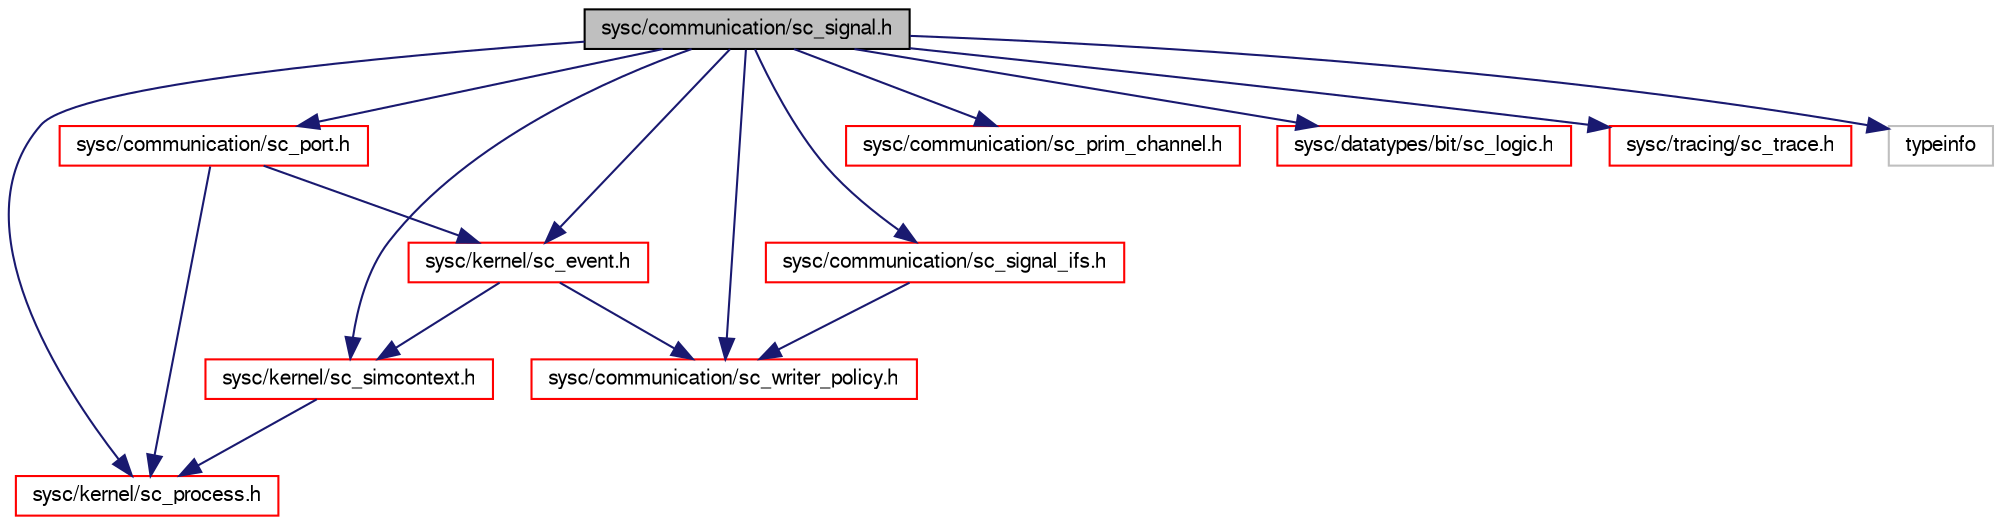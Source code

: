 digraph G
{
  edge [fontname="FreeSans",fontsize="10",labelfontname="FreeSans",labelfontsize="10"];
  node [fontname="FreeSans",fontsize="10",shape=record];
  Node1 [label="sysc/communication/sc_signal.h",height=0.2,width=0.4,color="black", fillcolor="grey75", style="filled" fontcolor="black"];
  Node1 -> Node2 [color="midnightblue",fontsize="10",style="solid",fontname="FreeSans"];
  Node2 [label="sysc/communication/sc_port.h",height=0.2,width=0.4,color="red", fillcolor="white", style="filled",URL="$a00284.html"];
  Node2 -> Node3 [color="midnightblue",fontsize="10",style="solid",fontname="FreeSans"];
  Node3 [label="sysc/kernel/sc_event.h",height=0.2,width=0.4,color="red", fillcolor="white", style="filled",URL="$a00351.html"];
  Node3 -> Node4 [color="midnightblue",fontsize="10",style="solid",fontname="FreeSans"];
  Node4 [label="sysc/kernel/sc_simcontext.h",height=0.2,width=0.4,color="red", fillcolor="white", style="filled",URL="$a00372.html"];
  Node4 -> Node5 [color="midnightblue",fontsize="10",style="solid",fontname="FreeSans"];
  Node5 [label="sysc/kernel/sc_process.h",height=0.2,width=0.4,color="red", fillcolor="white", style="filled",URL="$a00366.html"];
  Node3 -> Node6 [color="midnightblue",fontsize="10",style="solid",fontname="FreeSans"];
  Node6 [label="sysc/communication/sc_writer_policy.h",height=0.2,width=0.4,color="red", fillcolor="white", style="filled",URL="$a00295.html"];
  Node2 -> Node5 [color="midnightblue",fontsize="10",style="solid",fontname="FreeSans"];
  Node1 -> Node7 [color="midnightblue",fontsize="10",style="solid",fontname="FreeSans"];
  Node7 [label="sysc/communication/sc_prim_channel.h",height=0.2,width=0.4,color="red", fillcolor="white", style="filled",URL="$a00285.html"];
  Node1 -> Node8 [color="midnightblue",fontsize="10",style="solid",fontname="FreeSans"];
  Node8 [label="sysc/communication/sc_signal_ifs.h",height=0.2,width=0.4,color="red", fillcolor="white", style="filled",URL="$a00289.html"];
  Node8 -> Node6 [color="midnightblue",fontsize="10",style="solid",fontname="FreeSans"];
  Node1 -> Node6 [color="midnightblue",fontsize="10",style="solid",fontname="FreeSans"];
  Node1 -> Node3 [color="midnightblue",fontsize="10",style="solid",fontname="FreeSans"];
  Node1 -> Node5 [color="midnightblue",fontsize="10",style="solid",fontname="FreeSans"];
  Node1 -> Node4 [color="midnightblue",fontsize="10",style="solid",fontname="FreeSans"];
  Node1 -> Node9 [color="midnightblue",fontsize="10",style="solid",fontname="FreeSans"];
  Node9 [label="sysc/datatypes/bit/sc_logic.h",height=0.2,width=0.4,color="red", fillcolor="white", style="filled",URL="$a00301.html"];
  Node1 -> Node10 [color="midnightblue",fontsize="10",style="solid",fontname="FreeSans"];
  Node10 [label="sysc/tracing/sc_trace.h",height=0.2,width=0.4,color="red", fillcolor="white", style="filled",URL="$a00382.html"];
  Node1 -> Node11 [color="midnightblue",fontsize="10",style="solid",fontname="FreeSans"];
  Node11 [label="typeinfo",height=0.2,width=0.4,color="grey75", fillcolor="white", style="filled"];
}
